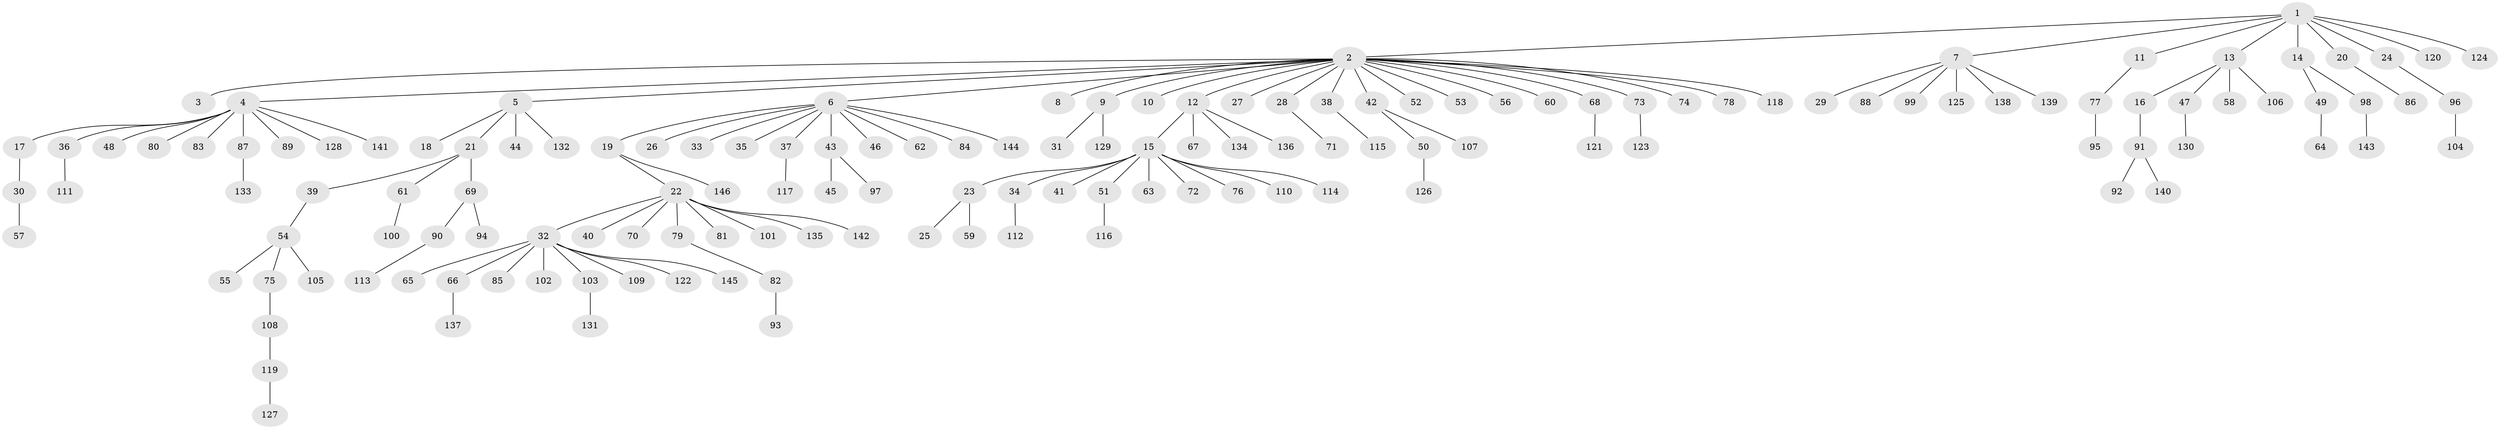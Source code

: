 // Generated by graph-tools (version 1.1) at 2025/01/03/09/25 03:01:41]
// undirected, 146 vertices, 145 edges
graph export_dot {
graph [start="1"]
  node [color=gray90,style=filled];
  1;
  2;
  3;
  4;
  5;
  6;
  7;
  8;
  9;
  10;
  11;
  12;
  13;
  14;
  15;
  16;
  17;
  18;
  19;
  20;
  21;
  22;
  23;
  24;
  25;
  26;
  27;
  28;
  29;
  30;
  31;
  32;
  33;
  34;
  35;
  36;
  37;
  38;
  39;
  40;
  41;
  42;
  43;
  44;
  45;
  46;
  47;
  48;
  49;
  50;
  51;
  52;
  53;
  54;
  55;
  56;
  57;
  58;
  59;
  60;
  61;
  62;
  63;
  64;
  65;
  66;
  67;
  68;
  69;
  70;
  71;
  72;
  73;
  74;
  75;
  76;
  77;
  78;
  79;
  80;
  81;
  82;
  83;
  84;
  85;
  86;
  87;
  88;
  89;
  90;
  91;
  92;
  93;
  94;
  95;
  96;
  97;
  98;
  99;
  100;
  101;
  102;
  103;
  104;
  105;
  106;
  107;
  108;
  109;
  110;
  111;
  112;
  113;
  114;
  115;
  116;
  117;
  118;
  119;
  120;
  121;
  122;
  123;
  124;
  125;
  126;
  127;
  128;
  129;
  130;
  131;
  132;
  133;
  134;
  135;
  136;
  137;
  138;
  139;
  140;
  141;
  142;
  143;
  144;
  145;
  146;
  1 -- 2;
  1 -- 7;
  1 -- 11;
  1 -- 13;
  1 -- 14;
  1 -- 20;
  1 -- 24;
  1 -- 120;
  1 -- 124;
  2 -- 3;
  2 -- 4;
  2 -- 5;
  2 -- 6;
  2 -- 8;
  2 -- 9;
  2 -- 10;
  2 -- 12;
  2 -- 27;
  2 -- 28;
  2 -- 38;
  2 -- 42;
  2 -- 52;
  2 -- 53;
  2 -- 56;
  2 -- 60;
  2 -- 68;
  2 -- 73;
  2 -- 74;
  2 -- 78;
  2 -- 118;
  4 -- 17;
  4 -- 36;
  4 -- 48;
  4 -- 80;
  4 -- 83;
  4 -- 87;
  4 -- 89;
  4 -- 128;
  4 -- 141;
  5 -- 18;
  5 -- 21;
  5 -- 44;
  5 -- 132;
  6 -- 19;
  6 -- 26;
  6 -- 33;
  6 -- 35;
  6 -- 37;
  6 -- 43;
  6 -- 46;
  6 -- 62;
  6 -- 84;
  6 -- 144;
  7 -- 29;
  7 -- 88;
  7 -- 99;
  7 -- 125;
  7 -- 138;
  7 -- 139;
  9 -- 31;
  9 -- 129;
  11 -- 77;
  12 -- 15;
  12 -- 67;
  12 -- 134;
  12 -- 136;
  13 -- 16;
  13 -- 47;
  13 -- 58;
  13 -- 106;
  14 -- 49;
  14 -- 98;
  15 -- 23;
  15 -- 34;
  15 -- 41;
  15 -- 51;
  15 -- 63;
  15 -- 72;
  15 -- 76;
  15 -- 110;
  15 -- 114;
  16 -- 91;
  17 -- 30;
  19 -- 22;
  19 -- 146;
  20 -- 86;
  21 -- 39;
  21 -- 61;
  21 -- 69;
  22 -- 32;
  22 -- 40;
  22 -- 70;
  22 -- 79;
  22 -- 81;
  22 -- 101;
  22 -- 135;
  22 -- 142;
  23 -- 25;
  23 -- 59;
  24 -- 96;
  28 -- 71;
  30 -- 57;
  32 -- 65;
  32 -- 66;
  32 -- 85;
  32 -- 102;
  32 -- 103;
  32 -- 109;
  32 -- 122;
  32 -- 145;
  34 -- 112;
  36 -- 111;
  37 -- 117;
  38 -- 115;
  39 -- 54;
  42 -- 50;
  42 -- 107;
  43 -- 45;
  43 -- 97;
  47 -- 130;
  49 -- 64;
  50 -- 126;
  51 -- 116;
  54 -- 55;
  54 -- 75;
  54 -- 105;
  61 -- 100;
  66 -- 137;
  68 -- 121;
  69 -- 90;
  69 -- 94;
  73 -- 123;
  75 -- 108;
  77 -- 95;
  79 -- 82;
  82 -- 93;
  87 -- 133;
  90 -- 113;
  91 -- 92;
  91 -- 140;
  96 -- 104;
  98 -- 143;
  103 -- 131;
  108 -- 119;
  119 -- 127;
}
